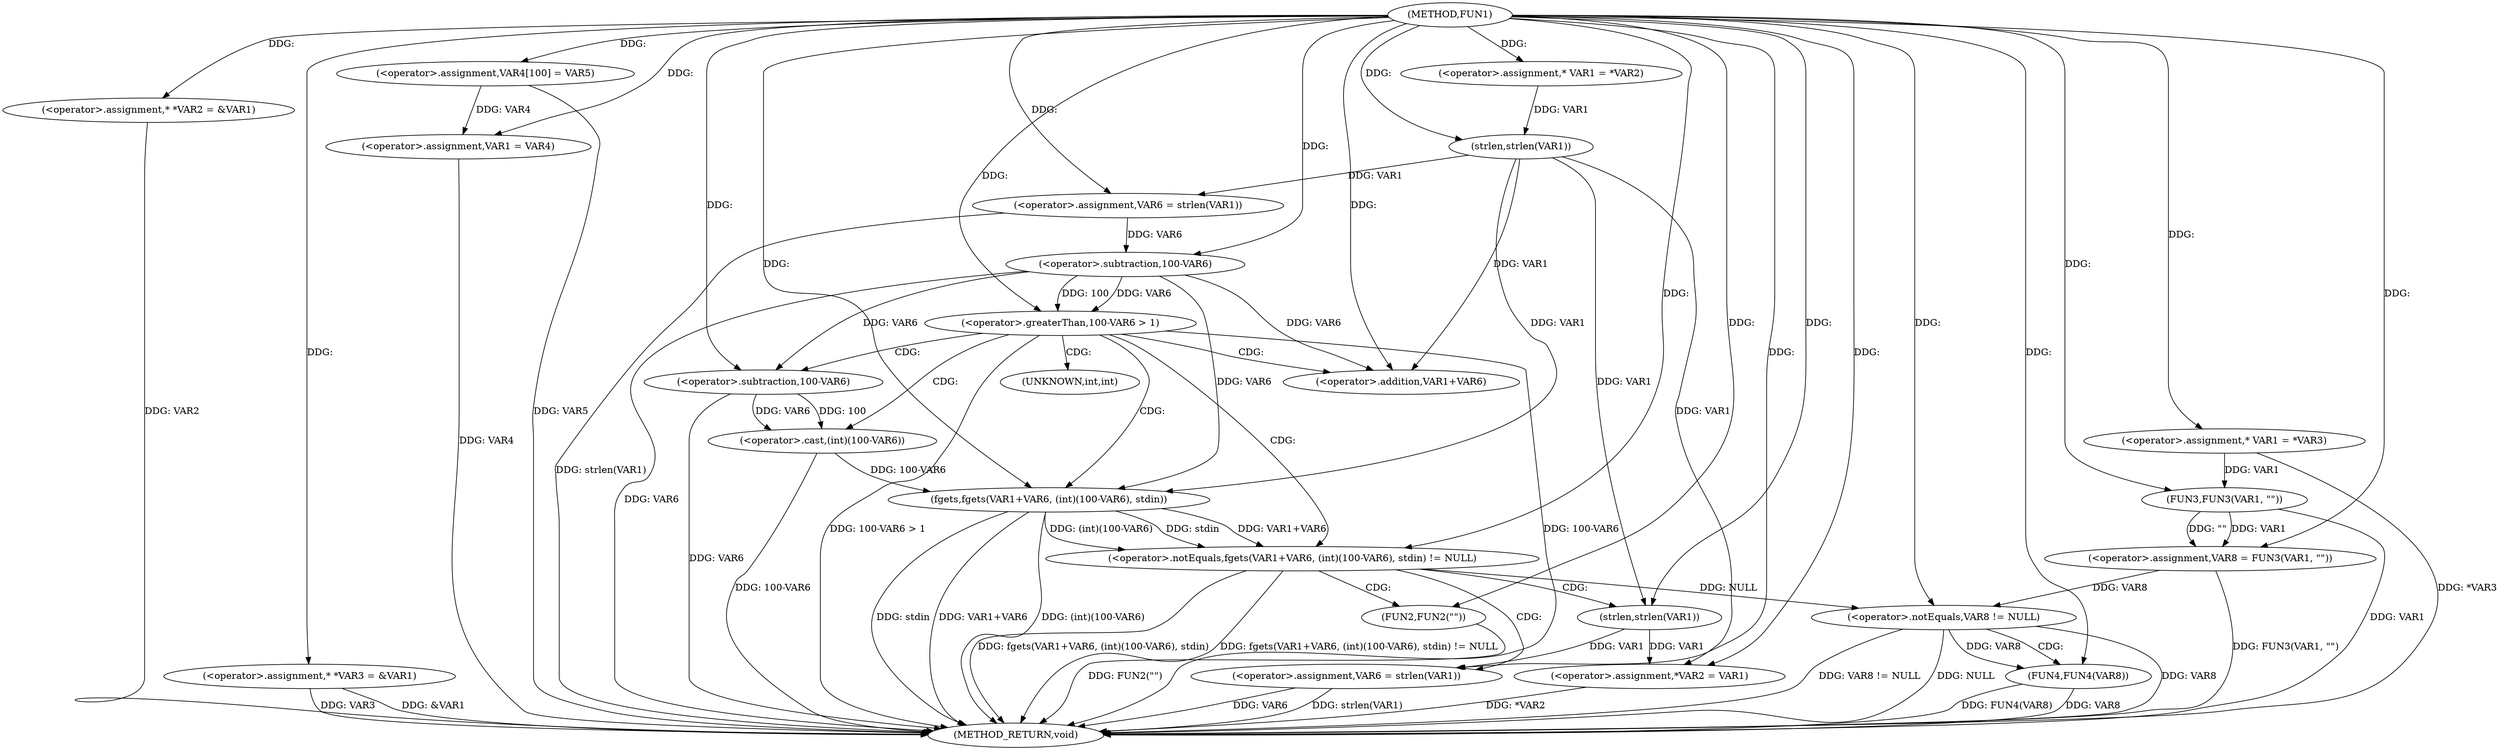 digraph FUN1 {  
"1000100" [label = "(METHOD,FUN1)" ]
"1000186" [label = "(METHOD_RETURN,void)" ]
"1000104" [label = "(<operator>.assignment,* *VAR2 = &VAR1)" ]
"1000109" [label = "(<operator>.assignment,* *VAR3 = &VAR1)" ]
"1000114" [label = "(<operator>.assignment,VAR4[100] = VAR5)" ]
"1000117" [label = "(<operator>.assignment,VAR1 = VAR4)" ]
"1000122" [label = "(<operator>.assignment,* VAR1 = *VAR2)" ]
"1000128" [label = "(<operator>.assignment,VAR6 = strlen(VAR1))" ]
"1000130" [label = "(strlen,strlen(VAR1))" ]
"1000133" [label = "(<operator>.greaterThan,100-VAR6 > 1)" ]
"1000134" [label = "(<operator>.subtraction,100-VAR6)" ]
"1000140" [label = "(<operator>.notEquals,fgets(VAR1+VAR6, (int)(100-VAR6), stdin) != NULL)" ]
"1000141" [label = "(fgets,fgets(VAR1+VAR6, (int)(100-VAR6), stdin))" ]
"1000142" [label = "(<operator>.addition,VAR1+VAR6)" ]
"1000145" [label = "(<operator>.cast,(int)(100-VAR6))" ]
"1000147" [label = "(<operator>.subtraction,100-VAR6)" ]
"1000153" [label = "(<operator>.assignment,VAR6 = strlen(VAR1))" ]
"1000155" [label = "(strlen,strlen(VAR1))" ]
"1000160" [label = "(FUN2,FUN2(\"\"))" ]
"1000162" [label = "(<operator>.assignment,*VAR2 = VAR1)" ]
"1000168" [label = "(<operator>.assignment,* VAR1 = *VAR3)" ]
"1000174" [label = "(<operator>.assignment,VAR8 = FUN3(VAR1, \"\"))" ]
"1000176" [label = "(FUN3,FUN3(VAR1, \"\"))" ]
"1000180" [label = "(<operator>.notEquals,VAR8 != NULL)" ]
"1000184" [label = "(FUN4,FUN4(VAR8))" ]
"1000146" [label = "(UNKNOWN,int,int)" ]
  "1000141" -> "1000186"  [ label = "DDG: VAR1+VAR6"] 
  "1000184" -> "1000186"  [ label = "DDG: VAR8"] 
  "1000104" -> "1000186"  [ label = "DDG: VAR2"] 
  "1000140" -> "1000186"  [ label = "DDG: fgets(VAR1+VAR6, (int)(100-VAR6), stdin)"] 
  "1000180" -> "1000186"  [ label = "DDG: VAR8"] 
  "1000180" -> "1000186"  [ label = "DDG: VAR8 != NULL"] 
  "1000133" -> "1000186"  [ label = "DDG: 100-VAR6 > 1"] 
  "1000153" -> "1000186"  [ label = "DDG: VAR6"] 
  "1000109" -> "1000186"  [ label = "DDG: VAR3"] 
  "1000117" -> "1000186"  [ label = "DDG: VAR4"] 
  "1000180" -> "1000186"  [ label = "DDG: NULL"] 
  "1000128" -> "1000186"  [ label = "DDG: strlen(VAR1)"] 
  "1000160" -> "1000186"  [ label = "DDG: FUN2(\"\")"] 
  "1000140" -> "1000186"  [ label = "DDG: fgets(VAR1+VAR6, (int)(100-VAR6), stdin) != NULL"] 
  "1000184" -> "1000186"  [ label = "DDG: FUN4(VAR8)"] 
  "1000153" -> "1000186"  [ label = "DDG: strlen(VAR1)"] 
  "1000133" -> "1000186"  [ label = "DDG: 100-VAR6"] 
  "1000147" -> "1000186"  [ label = "DDG: VAR6"] 
  "1000174" -> "1000186"  [ label = "DDG: FUN3(VAR1, \"\")"] 
  "1000134" -> "1000186"  [ label = "DDG: VAR6"] 
  "1000141" -> "1000186"  [ label = "DDG: (int)(100-VAR6)"] 
  "1000176" -> "1000186"  [ label = "DDG: VAR1"] 
  "1000168" -> "1000186"  [ label = "DDG: *VAR3"] 
  "1000141" -> "1000186"  [ label = "DDG: stdin"] 
  "1000162" -> "1000186"  [ label = "DDG: *VAR2"] 
  "1000145" -> "1000186"  [ label = "DDG: 100-VAR6"] 
  "1000109" -> "1000186"  [ label = "DDG: &VAR1"] 
  "1000114" -> "1000186"  [ label = "DDG: VAR5"] 
  "1000100" -> "1000104"  [ label = "DDG: "] 
  "1000100" -> "1000109"  [ label = "DDG: "] 
  "1000100" -> "1000114"  [ label = "DDG: "] 
  "1000114" -> "1000117"  [ label = "DDG: VAR4"] 
  "1000100" -> "1000117"  [ label = "DDG: "] 
  "1000100" -> "1000122"  [ label = "DDG: "] 
  "1000130" -> "1000128"  [ label = "DDG: VAR1"] 
  "1000100" -> "1000128"  [ label = "DDG: "] 
  "1000122" -> "1000130"  [ label = "DDG: VAR1"] 
  "1000100" -> "1000130"  [ label = "DDG: "] 
  "1000134" -> "1000133"  [ label = "DDG: 100"] 
  "1000134" -> "1000133"  [ label = "DDG: VAR6"] 
  "1000100" -> "1000134"  [ label = "DDG: "] 
  "1000128" -> "1000134"  [ label = "DDG: VAR6"] 
  "1000100" -> "1000133"  [ label = "DDG: "] 
  "1000141" -> "1000140"  [ label = "DDG: VAR1+VAR6"] 
  "1000141" -> "1000140"  [ label = "DDG: (int)(100-VAR6)"] 
  "1000141" -> "1000140"  [ label = "DDG: stdin"] 
  "1000130" -> "1000141"  [ label = "DDG: VAR1"] 
  "1000100" -> "1000141"  [ label = "DDG: "] 
  "1000134" -> "1000141"  [ label = "DDG: VAR6"] 
  "1000130" -> "1000142"  [ label = "DDG: VAR1"] 
  "1000100" -> "1000142"  [ label = "DDG: "] 
  "1000134" -> "1000142"  [ label = "DDG: VAR6"] 
  "1000145" -> "1000141"  [ label = "DDG: 100-VAR6"] 
  "1000147" -> "1000145"  [ label = "DDG: 100"] 
  "1000147" -> "1000145"  [ label = "DDG: VAR6"] 
  "1000100" -> "1000147"  [ label = "DDG: "] 
  "1000134" -> "1000147"  [ label = "DDG: VAR6"] 
  "1000100" -> "1000140"  [ label = "DDG: "] 
  "1000155" -> "1000153"  [ label = "DDG: VAR1"] 
  "1000100" -> "1000153"  [ label = "DDG: "] 
  "1000100" -> "1000155"  [ label = "DDG: "] 
  "1000130" -> "1000155"  [ label = "DDG: VAR1"] 
  "1000100" -> "1000160"  [ label = "DDG: "] 
  "1000155" -> "1000162"  [ label = "DDG: VAR1"] 
  "1000130" -> "1000162"  [ label = "DDG: VAR1"] 
  "1000100" -> "1000162"  [ label = "DDG: "] 
  "1000100" -> "1000168"  [ label = "DDG: "] 
  "1000176" -> "1000174"  [ label = "DDG: VAR1"] 
  "1000176" -> "1000174"  [ label = "DDG: \"\""] 
  "1000100" -> "1000174"  [ label = "DDG: "] 
  "1000168" -> "1000176"  [ label = "DDG: VAR1"] 
  "1000100" -> "1000176"  [ label = "DDG: "] 
  "1000174" -> "1000180"  [ label = "DDG: VAR8"] 
  "1000100" -> "1000180"  [ label = "DDG: "] 
  "1000140" -> "1000180"  [ label = "DDG: NULL"] 
  "1000180" -> "1000184"  [ label = "DDG: VAR8"] 
  "1000100" -> "1000184"  [ label = "DDG: "] 
  "1000133" -> "1000142"  [ label = "CDG: "] 
  "1000133" -> "1000141"  [ label = "CDG: "] 
  "1000133" -> "1000147"  [ label = "CDG: "] 
  "1000133" -> "1000145"  [ label = "CDG: "] 
  "1000133" -> "1000146"  [ label = "CDG: "] 
  "1000133" -> "1000140"  [ label = "CDG: "] 
  "1000140" -> "1000155"  [ label = "CDG: "] 
  "1000140" -> "1000160"  [ label = "CDG: "] 
  "1000140" -> "1000153"  [ label = "CDG: "] 
  "1000180" -> "1000184"  [ label = "CDG: "] 
}

